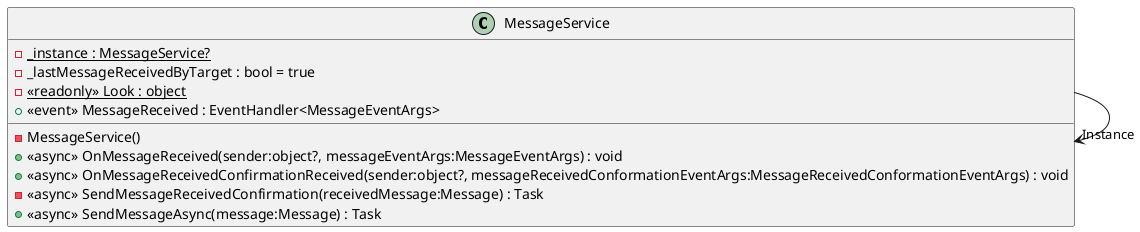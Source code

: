 @startuml
class MessageService {
    - {static} _instance : MessageService?
    - _lastMessageReceivedByTarget : bool = true
    - {static} <<readonly>> Look : object
    - MessageService()
    +  <<event>> MessageReceived : EventHandler<MessageEventArgs> 
    + <<async>> OnMessageReceived(sender:object?, messageEventArgs:MessageEventArgs) : void
    + <<async>> OnMessageReceivedConfirmationReceived(sender:object?, messageReceivedConformationEventArgs:MessageReceivedConformationEventArgs) : void
    - <<async>> SendMessageReceivedConfirmation(receivedMessage:Message) : Task
    + <<async>> SendMessageAsync(message:Message) : Task
}
MessageService --> "Instance" MessageService
@enduml
